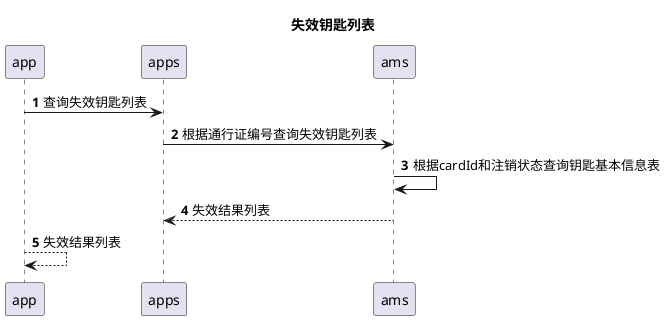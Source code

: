 @startuml
title:失效钥匙列表
autonumber
app->apps:查询失效钥匙列表
apps->ams:根据通行证编号查询失效钥匙列表
ams->ams:根据cardId和注销状态查询钥匙基本信息表
ams-->apps:失效结果列表
app-->app:失效结果列表
@enduml